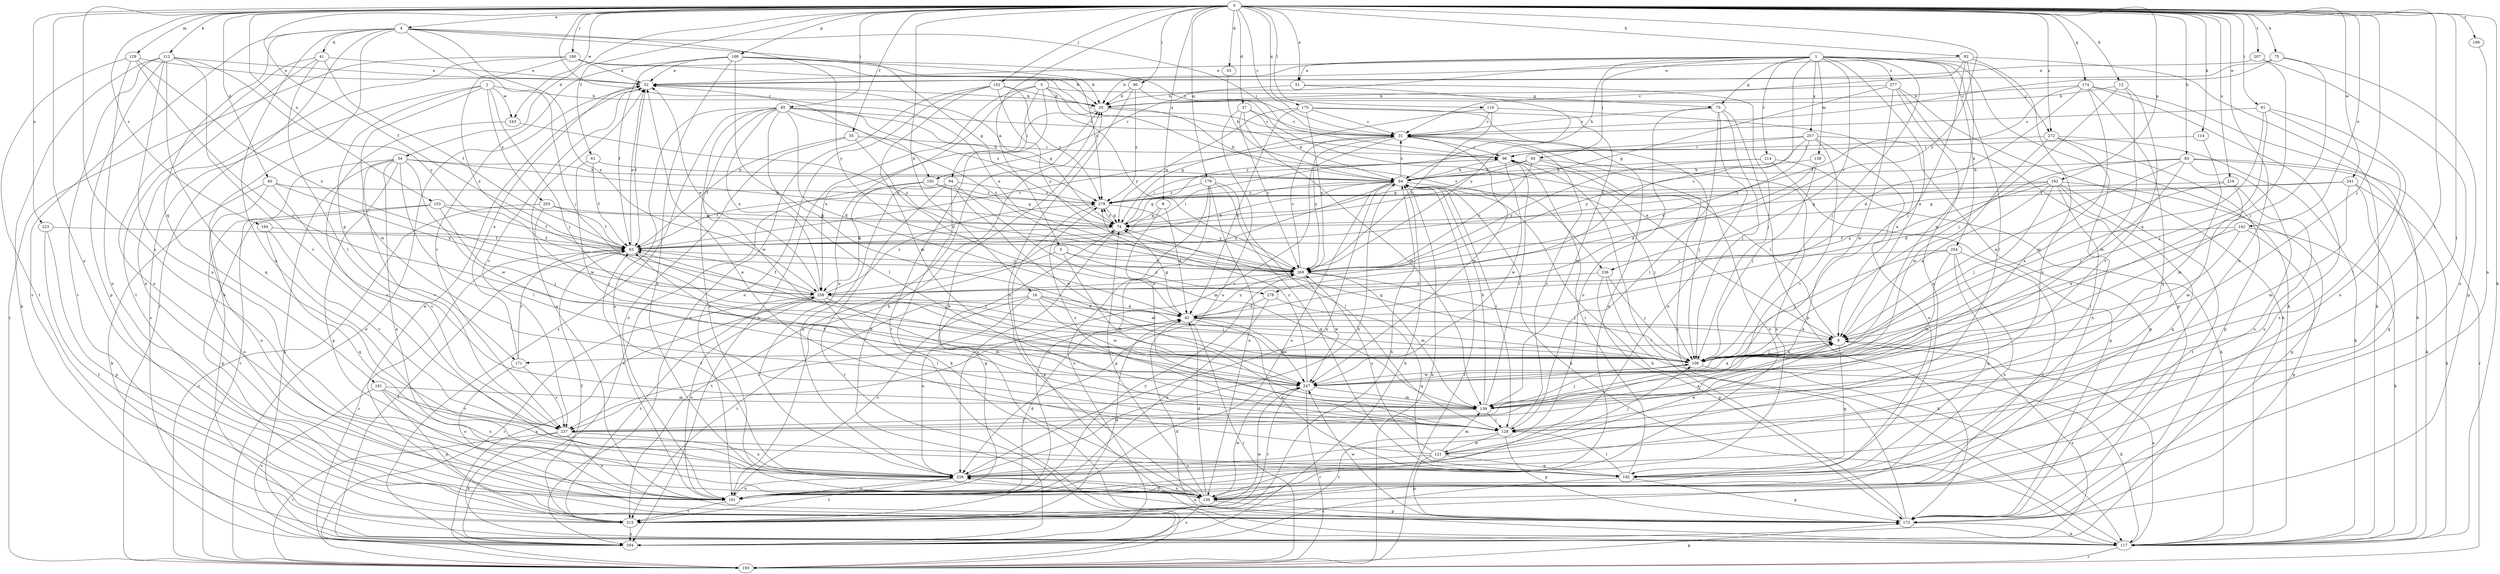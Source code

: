 strict digraph  {
0;
1;
2;
3;
4;
5;
8;
9;
12;
16;
20;
31;
33;
34;
37;
40;
41;
42;
51;
52;
55;
61;
63;
73;
74;
75;
82;
83;
84;
85;
90;
91;
93;
94;
96;
102;
106;
112;
114;
117;
119;
121;
128;
129;
138;
139;
142;
150;
153;
161;
162;
168;
171;
172;
174;
175;
179;
181;
182;
190;
192;
193;
194;
199;
203;
204;
207;
214;
215;
216;
223;
226;
236;
237;
241;
243;
247;
254;
257;
258;
269;
272;
277;
278;
279;
0 -> 4  [label=a];
0 -> 5  [label=a];
0 -> 8  [label=a];
0 -> 12  [label=b];
0 -> 16  [label=b];
0 -> 31  [label=c];
0 -> 33  [label=d];
0 -> 34  [label=d];
0 -> 37  [label=d];
0 -> 40  [label=d];
0 -> 51  [label=e];
0 -> 55  [label=f];
0 -> 61  [label=f];
0 -> 63  [label=f];
0 -> 75  [label=h];
0 -> 82  [label=h];
0 -> 83  [label=h];
0 -> 85  [label=i];
0 -> 90  [label=i];
0 -> 91  [label=i];
0 -> 102  [label=j];
0 -> 106  [label=j];
0 -> 112  [label=k];
0 -> 114  [label=k];
0 -> 117  [label=k];
0 -> 119  [label=l];
0 -> 121  [label=l];
0 -> 128  [label=l];
0 -> 129  [label=m];
0 -> 142  [label=n];
0 -> 150  [label=n];
0 -> 153  [label=o];
0 -> 161  [label=o];
0 -> 162  [label=p];
0 -> 168  [label=p];
0 -> 174  [label=q];
0 -> 175  [label=q];
0 -> 179  [label=q];
0 -> 190  [label=r];
0 -> 192  [label=r];
0 -> 194  [label=s];
0 -> 199  [label=s];
0 -> 207  [label=t];
0 -> 216  [label=u];
0 -> 223  [label=u];
0 -> 226  [label=u];
0 -> 241  [label=w];
0 -> 243  [label=w];
0 -> 269  [label=y];
0 -> 272  [label=z];
1 -> 9  [label=a];
1 -> 20  [label=b];
1 -> 51  [label=e];
1 -> 52  [label=e];
1 -> 73  [label=g];
1 -> 84  [label=h];
1 -> 93  [label=i];
1 -> 106  [label=j];
1 -> 117  [label=k];
1 -> 128  [label=l];
1 -> 138  [label=m];
1 -> 192  [label=r];
1 -> 214  [label=t];
1 -> 236  [label=v];
1 -> 254  [label=x];
1 -> 257  [label=x];
1 -> 272  [label=z];
1 -> 277  [label=z];
1 -> 278  [label=z];
2 -> 20  [label=b];
2 -> 106  [label=j];
2 -> 171  [label=p];
2 -> 203  [label=s];
2 -> 204  [label=s];
2 -> 243  [label=w];
2 -> 247  [label=w];
3 -> 73  [label=g];
3 -> 94  [label=i];
3 -> 193  [label=r];
3 -> 204  [label=s];
3 -> 226  [label=u];
3 -> 236  [label=v];
3 -> 269  [label=y];
4 -> 41  [label=d];
4 -> 74  [label=g];
4 -> 96  [label=i];
4 -> 106  [label=j];
4 -> 117  [label=k];
4 -> 181  [label=q];
4 -> 193  [label=r];
4 -> 204  [label=s];
4 -> 226  [label=u];
4 -> 258  [label=x];
4 -> 269  [label=y];
5 -> 139  [label=m];
5 -> 215  [label=t];
5 -> 269  [label=y];
5 -> 278  [label=z];
8 -> 42  [label=d];
8 -> 74  [label=g];
8 -> 128  [label=l];
9 -> 96  [label=i];
9 -> 106  [label=j];
9 -> 171  [label=p];
9 -> 182  [label=q];
9 -> 204  [label=s];
12 -> 20  [label=b];
12 -> 106  [label=j];
12 -> 139  [label=m];
12 -> 237  [label=v];
16 -> 9  [label=a];
16 -> 42  [label=d];
16 -> 106  [label=j];
16 -> 161  [label=o];
16 -> 215  [label=t];
16 -> 226  [label=u];
16 -> 247  [label=w];
20 -> 31  [label=c];
20 -> 84  [label=h];
20 -> 258  [label=x];
31 -> 96  [label=i];
31 -> 106  [label=j];
31 -> 237  [label=v];
31 -> 247  [label=w];
31 -> 269  [label=y];
33 -> 84  [label=h];
34 -> 74  [label=g];
34 -> 84  [label=h];
34 -> 128  [label=l];
34 -> 150  [label=n];
34 -> 172  [label=p];
34 -> 193  [label=r];
34 -> 204  [label=s];
34 -> 237  [label=v];
34 -> 247  [label=w];
37 -> 31  [label=c];
37 -> 84  [label=h];
37 -> 139  [label=m];
37 -> 226  [label=u];
37 -> 269  [label=y];
40 -> 117  [label=k];
40 -> 161  [label=o];
40 -> 237  [label=v];
40 -> 258  [label=x];
40 -> 279  [label=z];
41 -> 52  [label=e];
41 -> 63  [label=f];
41 -> 128  [label=l];
41 -> 161  [label=o];
41 -> 215  [label=t];
42 -> 9  [label=a];
42 -> 74  [label=g];
42 -> 182  [label=q];
42 -> 193  [label=r];
42 -> 237  [label=v];
42 -> 247  [label=w];
42 -> 269  [label=y];
51 -> 20  [label=b];
51 -> 106  [label=j];
51 -> 269  [label=y];
52 -> 20  [label=b];
52 -> 63  [label=f];
52 -> 74  [label=g];
52 -> 237  [label=v];
55 -> 42  [label=d];
55 -> 63  [label=f];
55 -> 96  [label=i];
55 -> 161  [label=o];
61 -> 63  [label=f];
61 -> 84  [label=h];
61 -> 247  [label=w];
63 -> 31  [label=c];
63 -> 52  [label=e];
63 -> 84  [label=h];
63 -> 96  [label=i];
63 -> 106  [label=j];
63 -> 193  [label=r];
63 -> 269  [label=y];
73 -> 31  [label=c];
73 -> 106  [label=j];
73 -> 128  [label=l];
73 -> 161  [label=o];
73 -> 172  [label=p];
73 -> 226  [label=u];
74 -> 63  [label=f];
74 -> 96  [label=i];
74 -> 226  [label=u];
74 -> 279  [label=z];
75 -> 31  [label=c];
75 -> 52  [label=e];
75 -> 106  [label=j];
75 -> 172  [label=p];
82 -> 31  [label=c];
82 -> 52  [label=e];
82 -> 106  [label=j];
82 -> 117  [label=k];
82 -> 226  [label=u];
82 -> 247  [label=w];
83 -> 9  [label=a];
83 -> 42  [label=d];
83 -> 84  [label=h];
83 -> 106  [label=j];
83 -> 117  [label=k];
83 -> 161  [label=o];
83 -> 193  [label=r];
84 -> 31  [label=c];
84 -> 74  [label=g];
84 -> 106  [label=j];
84 -> 117  [label=k];
84 -> 128  [label=l];
84 -> 161  [label=o];
84 -> 193  [label=r];
84 -> 226  [label=u];
84 -> 258  [label=x];
84 -> 279  [label=z];
85 -> 31  [label=c];
85 -> 42  [label=d];
85 -> 84  [label=h];
85 -> 128  [label=l];
85 -> 150  [label=n];
85 -> 161  [label=o];
85 -> 204  [label=s];
85 -> 247  [label=w];
85 -> 258  [label=x];
85 -> 269  [label=y];
85 -> 279  [label=z];
90 -> 9  [label=a];
90 -> 20  [label=b];
90 -> 150  [label=n];
90 -> 279  [label=z];
91 -> 9  [label=a];
91 -> 31  [label=c];
91 -> 106  [label=j];
91 -> 128  [label=l];
91 -> 226  [label=u];
93 -> 74  [label=g];
93 -> 84  [label=h];
93 -> 150  [label=n];
93 -> 161  [label=o];
93 -> 269  [label=y];
94 -> 63  [label=f];
94 -> 117  [label=k];
94 -> 139  [label=m];
94 -> 193  [label=r];
94 -> 226  [label=u];
94 -> 247  [label=w];
94 -> 279  [label=z];
96 -> 84  [label=h];
96 -> 247  [label=w];
102 -> 20  [label=b];
102 -> 139  [label=m];
102 -> 161  [label=o];
102 -> 204  [label=s];
102 -> 269  [label=y];
102 -> 279  [label=z];
106 -> 9  [label=a];
106 -> 63  [label=f];
106 -> 74  [label=g];
106 -> 117  [label=k];
106 -> 247  [label=w];
112 -> 52  [label=e];
112 -> 117  [label=k];
112 -> 172  [label=p];
112 -> 182  [label=q];
112 -> 215  [label=t];
112 -> 226  [label=u];
112 -> 237  [label=v];
112 -> 269  [label=y];
114 -> 96  [label=i];
114 -> 139  [label=m];
117 -> 9  [label=a];
117 -> 42  [label=d];
117 -> 84  [label=h];
117 -> 193  [label=r];
119 -> 9  [label=a];
119 -> 31  [label=c];
119 -> 74  [label=g];
119 -> 269  [label=y];
121 -> 9  [label=a];
121 -> 52  [label=e];
121 -> 106  [label=j];
121 -> 139  [label=m];
121 -> 172  [label=p];
121 -> 182  [label=q];
121 -> 226  [label=u];
121 -> 269  [label=y];
128 -> 31  [label=c];
128 -> 172  [label=p];
128 -> 215  [label=t];
128 -> 279  [label=z];
128 -> 121  [label=b];
129 -> 52  [label=e];
129 -> 106  [label=j];
129 -> 161  [label=o];
129 -> 215  [label=t];
129 -> 258  [label=x];
138 -> 42  [label=d];
138 -> 84  [label=h];
138 -> 106  [label=j];
139 -> 63  [label=f];
139 -> 84  [label=h];
139 -> 96  [label=i];
139 -> 106  [label=j];
139 -> 128  [label=l];
139 -> 237  [label=v];
142 -> 9  [label=a];
142 -> 63  [label=f];
142 -> 106  [label=j];
142 -> 117  [label=k];
142 -> 172  [label=p];
150 -> 20  [label=b];
150 -> 42  [label=d];
150 -> 74  [label=g];
150 -> 172  [label=p];
150 -> 204  [label=s];
150 -> 226  [label=u];
150 -> 247  [label=w];
153 -> 63  [label=f];
153 -> 74  [label=g];
153 -> 106  [label=j];
153 -> 161  [label=o];
153 -> 172  [label=p];
161 -> 20  [label=b];
161 -> 42  [label=d];
161 -> 74  [label=g];
161 -> 215  [label=t];
161 -> 226  [label=u];
161 -> 269  [label=y];
162 -> 9  [label=a];
162 -> 74  [label=g];
162 -> 106  [label=j];
162 -> 128  [label=l];
162 -> 172  [label=p];
162 -> 182  [label=q];
162 -> 215  [label=t];
162 -> 258  [label=x];
162 -> 279  [label=z];
168 -> 20  [label=b];
168 -> 31  [label=c];
168 -> 52  [label=e];
168 -> 63  [label=f];
168 -> 106  [label=j];
168 -> 150  [label=n];
168 -> 237  [label=v];
168 -> 279  [label=z];
171 -> 52  [label=e];
171 -> 63  [label=f];
171 -> 161  [label=o];
171 -> 237  [label=v];
172 -> 31  [label=c];
172 -> 52  [label=e];
172 -> 96  [label=i];
172 -> 117  [label=k];
172 -> 226  [label=u];
172 -> 247  [label=w];
174 -> 20  [label=b];
174 -> 42  [label=d];
174 -> 63  [label=f];
174 -> 117  [label=k];
174 -> 139  [label=m];
174 -> 182  [label=q];
174 -> 204  [label=s];
175 -> 31  [label=c];
175 -> 42  [label=d];
175 -> 74  [label=g];
175 -> 139  [label=m];
175 -> 150  [label=n];
175 -> 269  [label=y];
179 -> 128  [label=l];
179 -> 150  [label=n];
179 -> 182  [label=q];
179 -> 204  [label=s];
179 -> 215  [label=t];
179 -> 279  [label=z];
181 -> 139  [label=m];
181 -> 172  [label=p];
181 -> 204  [label=s];
181 -> 226  [label=u];
181 -> 237  [label=v];
182 -> 96  [label=i];
182 -> 128  [label=l];
182 -> 172  [label=p];
182 -> 204  [label=s];
190 -> 20  [label=b];
190 -> 52  [label=e];
190 -> 96  [label=i];
190 -> 150  [label=n];
190 -> 193  [label=r];
190 -> 258  [label=x];
192 -> 74  [label=g];
192 -> 204  [label=s];
192 -> 258  [label=x];
192 -> 279  [label=z];
193 -> 52  [label=e];
193 -> 84  [label=h];
193 -> 172  [label=p];
193 -> 258  [label=x];
194 -> 63  [label=f];
194 -> 182  [label=q];
194 -> 237  [label=v];
199 -> 150  [label=n];
203 -> 63  [label=f];
203 -> 74  [label=g];
203 -> 106  [label=j];
203 -> 193  [label=r];
204 -> 20  [label=b];
204 -> 63  [label=f];
204 -> 84  [label=h];
207 -> 52  [label=e];
207 -> 106  [label=j];
207 -> 150  [label=n];
214 -> 84  [label=h];
214 -> 117  [label=k];
214 -> 172  [label=p];
214 -> 269  [label=y];
215 -> 42  [label=d];
215 -> 52  [label=e];
215 -> 63  [label=f];
215 -> 84  [label=h];
215 -> 204  [label=s];
215 -> 247  [label=w];
216 -> 9  [label=a];
216 -> 139  [label=m];
216 -> 226  [label=u];
216 -> 279  [label=z];
223 -> 63  [label=f];
223 -> 172  [label=p];
223 -> 215  [label=t];
226 -> 63  [label=f];
226 -> 84  [label=h];
226 -> 150  [label=n];
226 -> 161  [label=o];
226 -> 215  [label=t];
236 -> 106  [label=j];
236 -> 117  [label=k];
236 -> 172  [label=p];
236 -> 258  [label=x];
237 -> 9  [label=a];
237 -> 117  [label=k];
237 -> 161  [label=o];
237 -> 193  [label=r];
237 -> 226  [label=u];
241 -> 74  [label=g];
241 -> 117  [label=k];
241 -> 139  [label=m];
241 -> 182  [label=q];
241 -> 279  [label=z];
243 -> 226  [label=u];
243 -> 269  [label=y];
247 -> 9  [label=a];
247 -> 139  [label=m];
247 -> 193  [label=r];
247 -> 215  [label=t];
247 -> 279  [label=z];
254 -> 106  [label=j];
254 -> 139  [label=m];
254 -> 150  [label=n];
254 -> 161  [label=o];
254 -> 182  [label=q];
254 -> 269  [label=y];
257 -> 96  [label=i];
257 -> 161  [label=o];
257 -> 172  [label=p];
257 -> 237  [label=v];
257 -> 258  [label=x];
257 -> 269  [label=y];
257 -> 279  [label=z];
258 -> 42  [label=d];
258 -> 52  [label=e];
258 -> 63  [label=f];
258 -> 128  [label=l];
258 -> 139  [label=m];
258 -> 161  [label=o];
258 -> 193  [label=r];
258 -> 215  [label=t];
258 -> 279  [label=z];
269 -> 31  [label=c];
269 -> 52  [label=e];
269 -> 106  [label=j];
269 -> 139  [label=m];
269 -> 247  [label=w];
269 -> 258  [label=x];
272 -> 96  [label=i];
272 -> 117  [label=k];
272 -> 150  [label=n];
272 -> 172  [label=p];
272 -> 247  [label=w];
277 -> 20  [label=b];
277 -> 74  [label=g];
277 -> 117  [label=k];
277 -> 172  [label=p];
277 -> 182  [label=q];
277 -> 247  [label=w];
278 -> 42  [label=d];
278 -> 161  [label=o];
278 -> 182  [label=q];
279 -> 74  [label=g];
279 -> 117  [label=k];
279 -> 269  [label=y];
}
